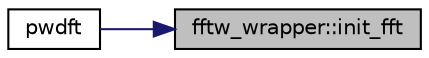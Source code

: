 digraph "fftw_wrapper::init_fft"
{
 // LATEX_PDF_SIZE
  edge [fontname="Helvetica",fontsize="10",labelfontname="Helvetica",labelfontsize="10"];
  node [fontname="Helvetica",fontsize="10",shape=record];
  rankdir="RL";
  Node1 [label="fftw_wrapper::init_fft",height=0.2,width=0.4,color="black", fillcolor="grey75", style="filled", fontcolor="black",tooltip=" "];
  Node1 -> Node2 [dir="back",color="midnightblue",fontsize="10",style="solid",fontname="Helvetica"];
  Node2 [label="pwdft",height=0.2,width=0.4,color="black", fillcolor="white", style="filled",URL="$pwdft_8_f90.html#a676d884bb05028d628a63337b149182e",tooltip=" "];
}
